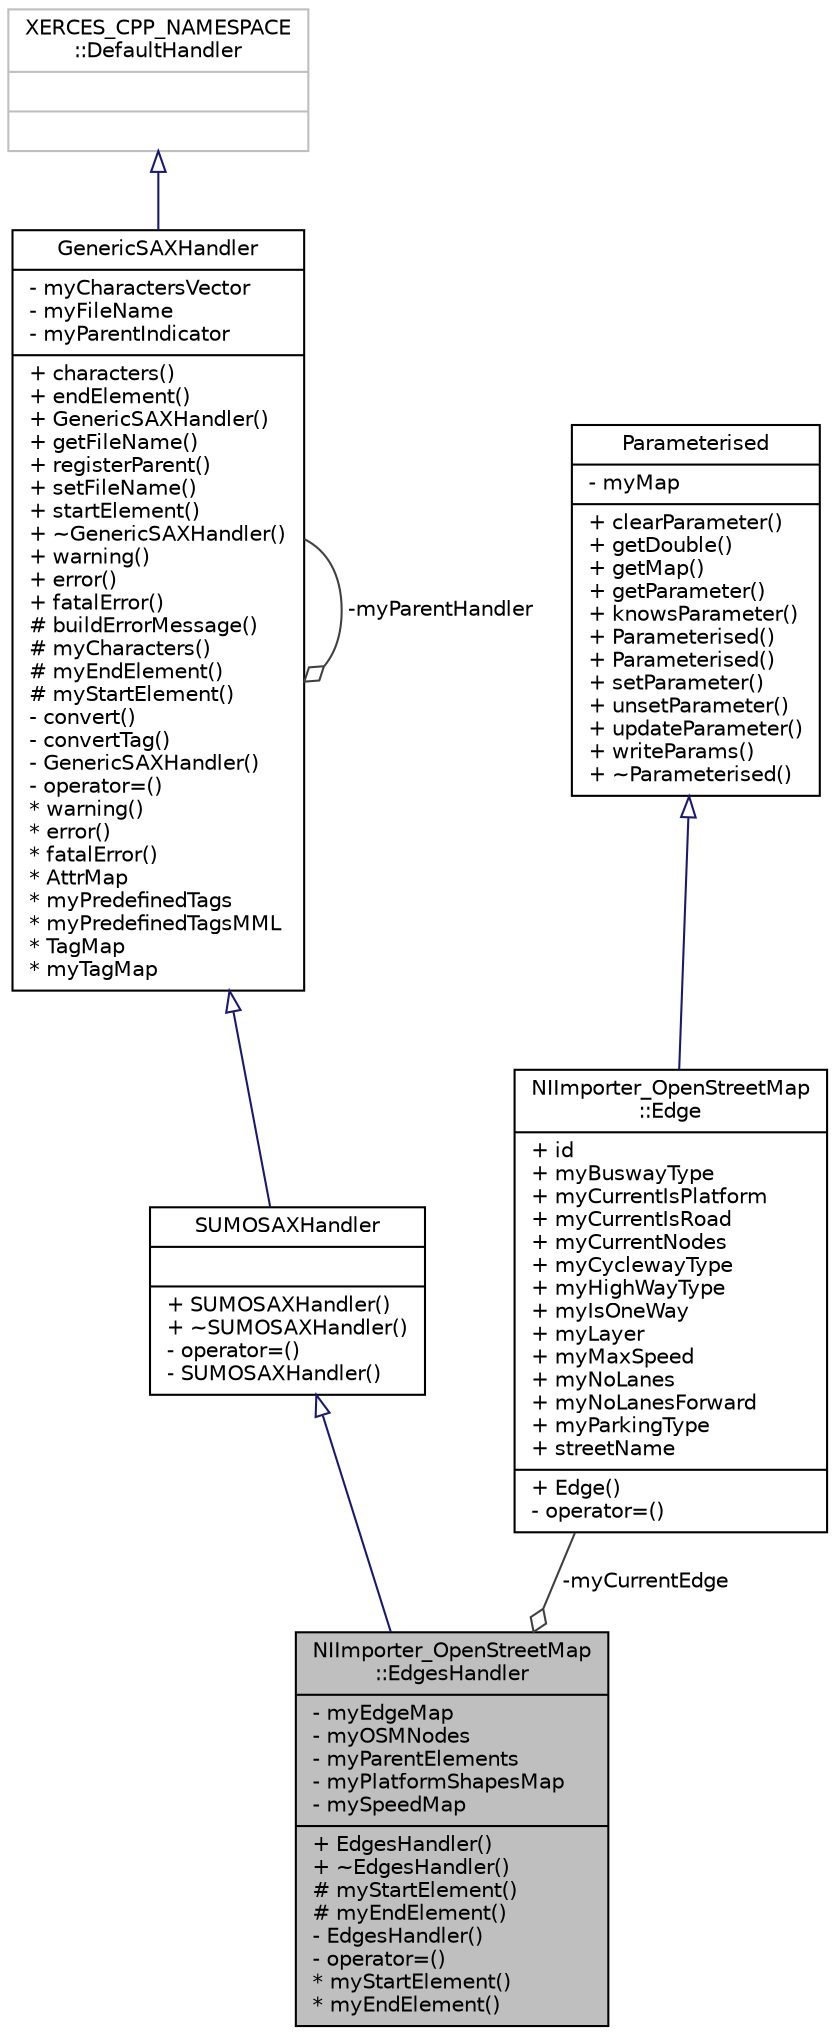 digraph "NIImporter_OpenStreetMap::EdgesHandler"
{
  edge [fontname="Helvetica",fontsize="10",labelfontname="Helvetica",labelfontsize="10"];
  node [fontname="Helvetica",fontsize="10",shape=record];
  Node4 [label="{NIImporter_OpenStreetMap\l::EdgesHandler\n|- myEdgeMap\l- myOSMNodes\l- myParentElements\l- myPlatformShapesMap\l- mySpeedMap\l|+ EdgesHandler()\l+ ~EdgesHandler()\l# myStartElement()\l# myEndElement()\l- EdgesHandler()\l- operator=()\l* myStartElement()\l* myEndElement()\l}",height=0.2,width=0.4,color="black", fillcolor="grey75", style="filled", fontcolor="black"];
  Node5 -> Node4 [dir="back",color="midnightblue",fontsize="10",style="solid",arrowtail="onormal",fontname="Helvetica"];
  Node5 [label="{SUMOSAXHandler\n||+ SUMOSAXHandler()\l+ ~SUMOSAXHandler()\l- operator=()\l- SUMOSAXHandler()\l}",height=0.2,width=0.4,color="black", fillcolor="white", style="filled",URL="$db/db8/class_s_u_m_o_s_a_x_handler.html",tooltip="SAX-handler base for SUMO-files. "];
  Node6 -> Node5 [dir="back",color="midnightblue",fontsize="10",style="solid",arrowtail="onormal",fontname="Helvetica"];
  Node6 [label="{GenericSAXHandler\n|- myCharactersVector\l- myFileName\l- myParentIndicator\l|+ characters()\l+ endElement()\l+ GenericSAXHandler()\l+ getFileName()\l+ registerParent()\l+ setFileName()\l+ startElement()\l+ ~GenericSAXHandler()\l+ warning()\l+ error()\l+ fatalError()\l# buildErrorMessage()\l# myCharacters()\l# myEndElement()\l# myStartElement()\l- convert()\l- convertTag()\l- GenericSAXHandler()\l- operator=()\l* warning()\l* error()\l* fatalError()\l* AttrMap\l* myPredefinedTags\l* myPredefinedTagsMML\l* TagMap\l* myTagMap\l}",height=0.2,width=0.4,color="black", fillcolor="white", style="filled",URL="$da/da8/class_generic_s_a_x_handler.html",tooltip="A handler which converts occuring elements and attributes into enums. "];
  Node7 -> Node6 [dir="back",color="midnightblue",fontsize="10",style="solid",arrowtail="onormal",fontname="Helvetica"];
  Node7 [label="{XERCES_CPP_NAMESPACE\l::DefaultHandler\n||}",height=0.2,width=0.4,color="grey75", fillcolor="white", style="filled"];
  Node6 -> Node6 [color="grey25",fontsize="10",style="solid",label=" -myParentHandler" ,arrowhead="odiamond",fontname="Helvetica"];
  Node8 -> Node4 [color="grey25",fontsize="10",style="solid",label=" -myCurrentEdge" ,arrowhead="odiamond",fontname="Helvetica"];
  Node8 [label="{NIImporter_OpenStreetMap\l::Edge\n|+ id\l+ myBuswayType\l+ myCurrentIsPlatform\l+ myCurrentIsRoad\l+ myCurrentNodes\l+ myCyclewayType\l+ myHighWayType\l+ myIsOneWay\l+ myLayer\l+ myMaxSpeed\l+ myNoLanes\l+ myNoLanesForward\l+ myParkingType\l+ streetName\l|+ Edge()\l- operator=()\l}",height=0.2,width=0.4,color="black", fillcolor="white", style="filled",URL="$d9/d25/struct_n_i_importer___open_street_map_1_1_edge.html",tooltip="An internal definition of a loaded edge. "];
  Node9 -> Node8 [dir="back",color="midnightblue",fontsize="10",style="solid",arrowtail="onormal",fontname="Helvetica"];
  Node9 [label="{Parameterised\n|- myMap\l|+ clearParameter()\l+ getDouble()\l+ getMap()\l+ getParameter()\l+ knowsParameter()\l+ Parameterised()\l+ Parameterised()\l+ setParameter()\l+ unsetParameter()\l+ updateParameter()\l+ writeParams()\l+ ~Parameterised()\l}",height=0.2,width=0.4,color="black", fillcolor="white", style="filled",URL="$d7/dc7/class_parameterised.html",tooltip="An upper class for objects with additional parameters. "];
}
